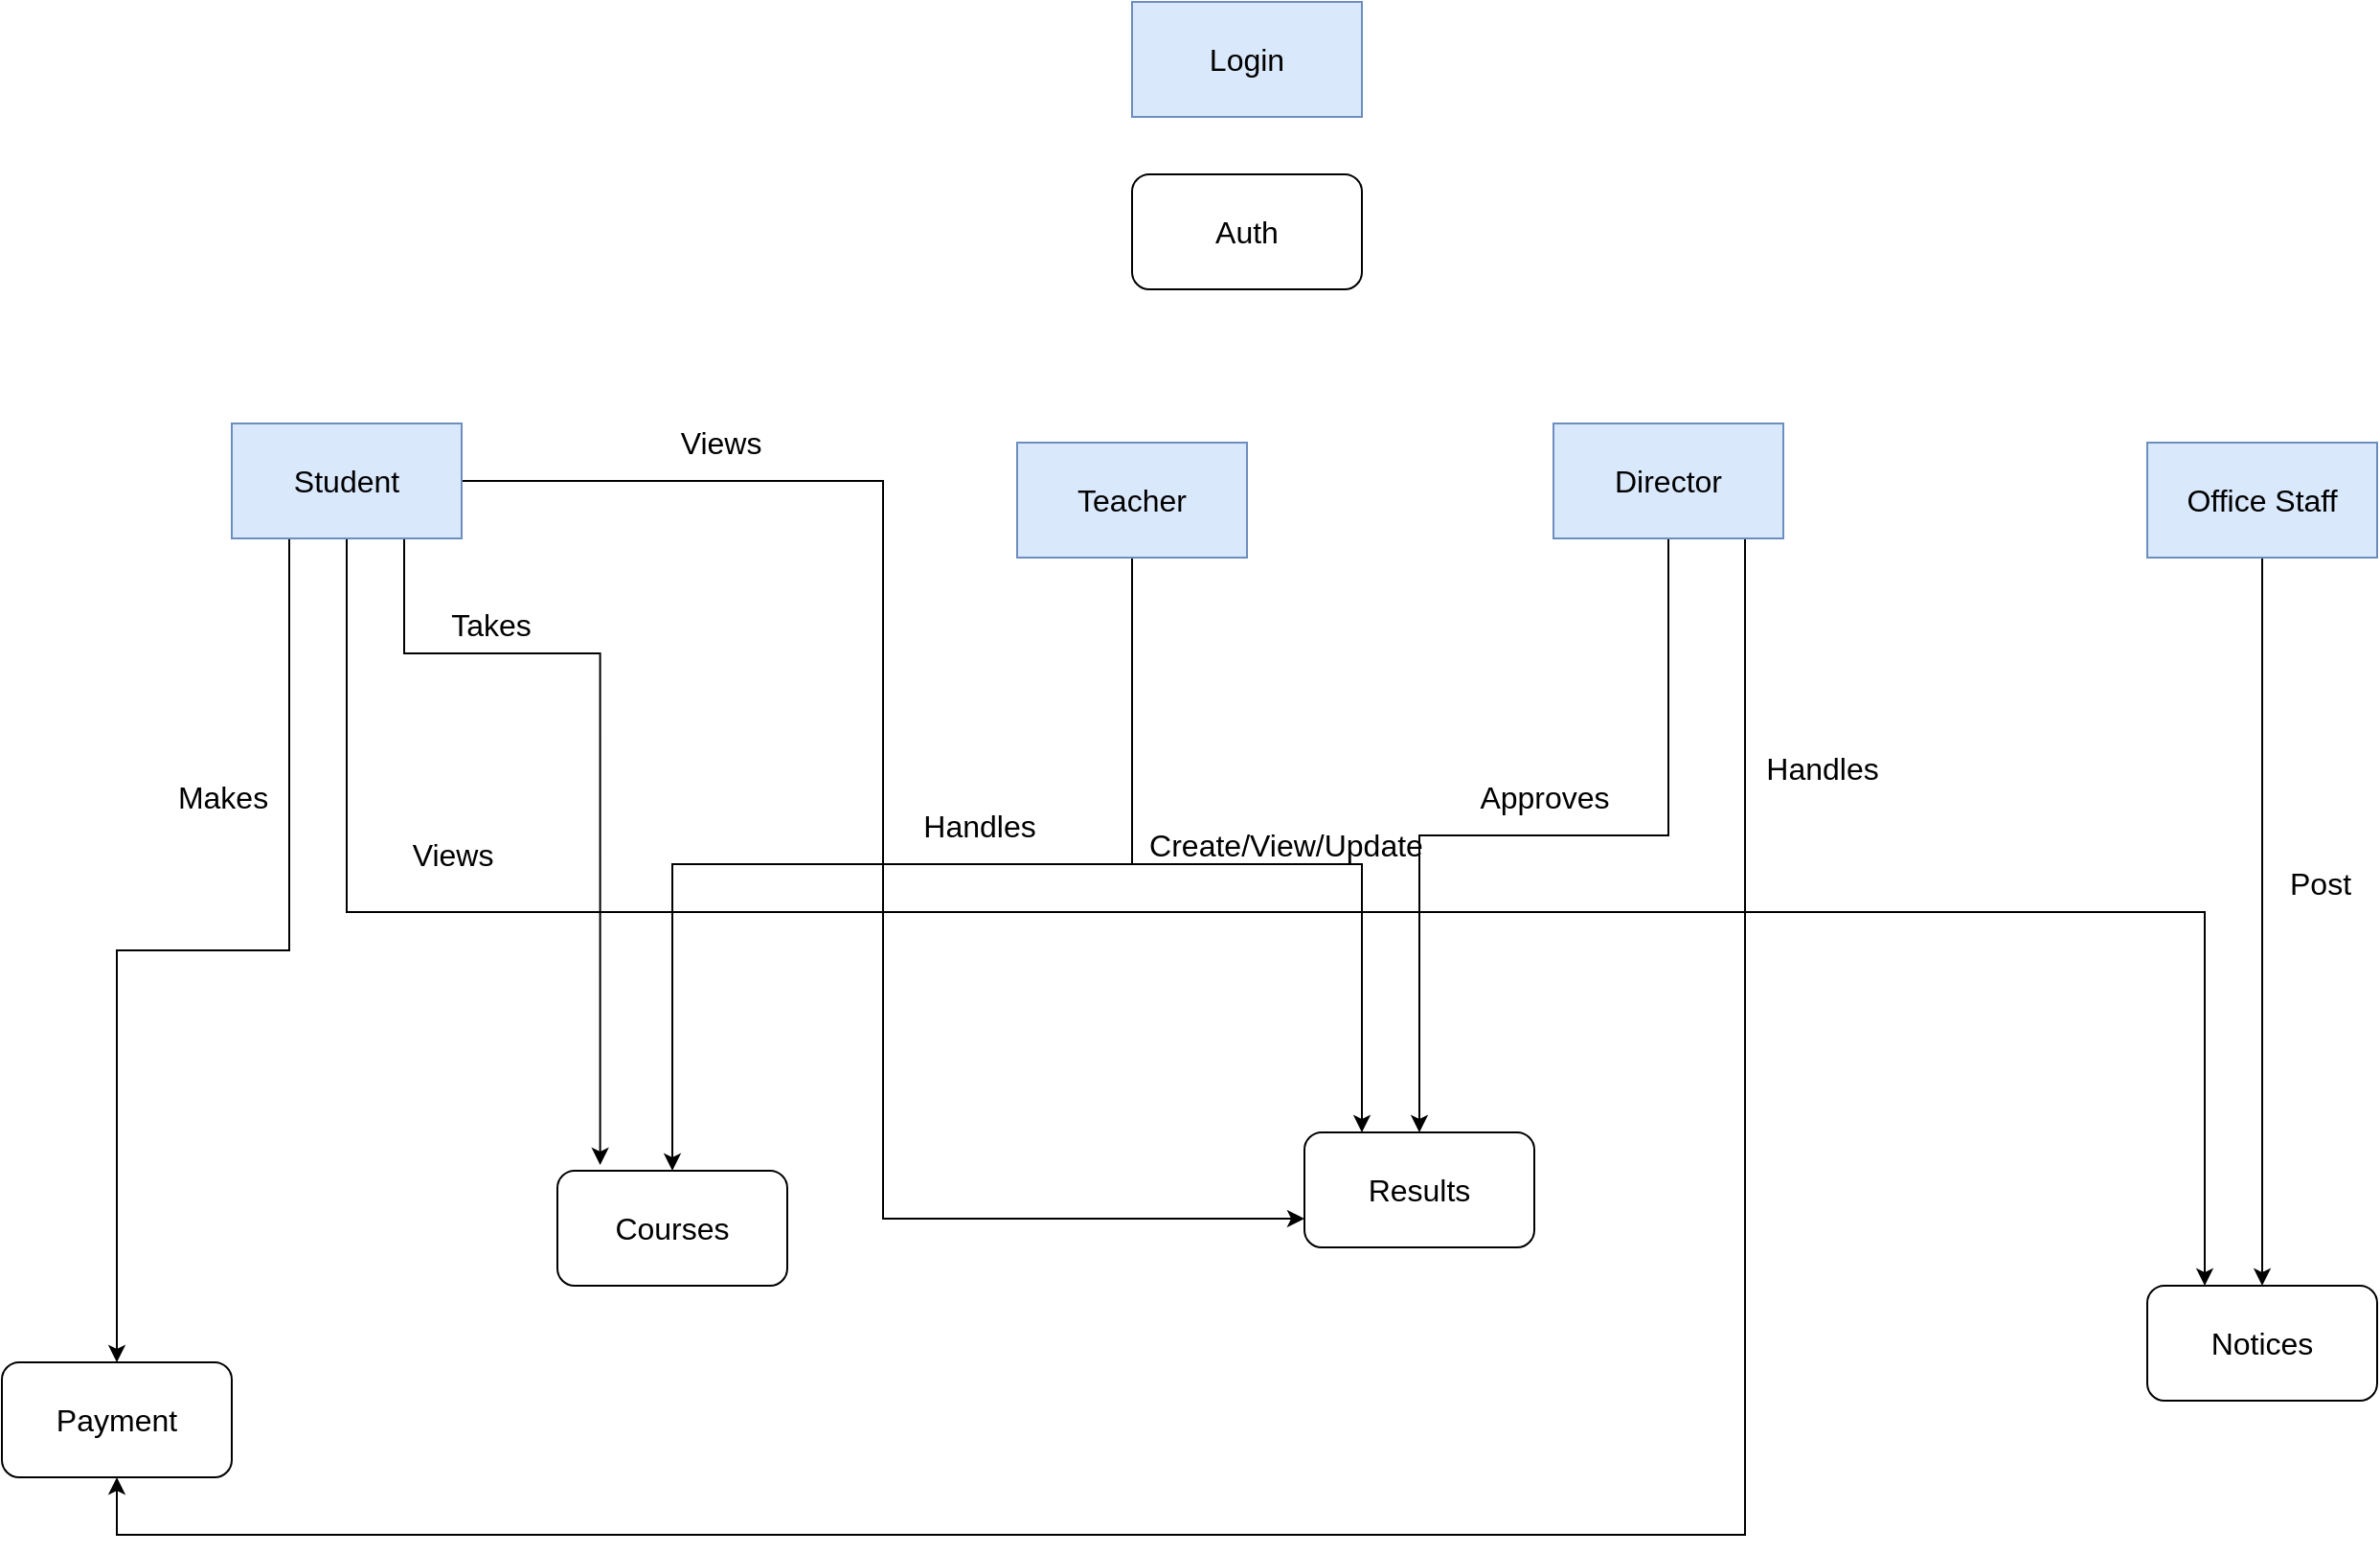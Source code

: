 <mxfile version="20.8.13" type="github">
  <diagram name="Page-1" id="5f0bae14-7c28-e335-631c-24af17079c00">
    <mxGraphModel dx="2567" dy="798" grid="1" gridSize="10" guides="1" tooltips="1" connect="1" arrows="1" fold="1" page="1" pageScale="1" pageWidth="1100" pageHeight="850" background="none" math="0" shadow="0">
      <root>
        <mxCell id="0" />
        <mxCell id="1" parent="0" />
        <mxCell id="IGgQg_8KnwVarghvvdzZ-7" value="Login" style="rounded=0;whiteSpace=wrap;html=1;fontSize=16;fillColor=#dae8fc;strokeColor=#6c8ebf;" vertex="1" parent="1">
          <mxGeometry x="360" y="10" width="120" height="60" as="geometry" />
        </mxCell>
        <mxCell id="IGgQg_8KnwVarghvvdzZ-30" style="edgeStyle=orthogonalEdgeStyle;rounded=0;orthogonalLoop=1;jettySize=auto;html=1;exitX=0.75;exitY=1;exitDx=0;exitDy=0;entryX=0.186;entryY=-0.05;entryDx=0;entryDy=0;entryPerimeter=0;fontSize=16;" edge="1" parent="1" source="IGgQg_8KnwVarghvvdzZ-8" target="IGgQg_8KnwVarghvvdzZ-13">
          <mxGeometry relative="1" as="geometry">
            <Array as="points">
              <mxPoint x="-20" y="350" />
              <mxPoint x="82" y="350" />
            </Array>
          </mxGeometry>
        </mxCell>
        <mxCell id="IGgQg_8KnwVarghvvdzZ-34" style="edgeStyle=orthogonalEdgeStyle;rounded=0;orthogonalLoop=1;jettySize=auto;html=1;exitX=0.25;exitY=1;exitDx=0;exitDy=0;fontSize=16;" edge="1" parent="1" source="IGgQg_8KnwVarghvvdzZ-8" target="IGgQg_8KnwVarghvvdzZ-15">
          <mxGeometry relative="1" as="geometry" />
        </mxCell>
        <mxCell id="IGgQg_8KnwVarghvvdzZ-36" style="edgeStyle=orthogonalEdgeStyle;rounded=0;orthogonalLoop=1;jettySize=auto;html=1;exitX=0.5;exitY=1;exitDx=0;exitDy=0;entryX=0.25;entryY=0;entryDx=0;entryDy=0;fontSize=16;" edge="1" parent="1" source="IGgQg_8KnwVarghvvdzZ-8" target="IGgQg_8KnwVarghvvdzZ-16">
          <mxGeometry relative="1" as="geometry" />
        </mxCell>
        <mxCell id="IGgQg_8KnwVarghvvdzZ-47" style="edgeStyle=orthogonalEdgeStyle;rounded=0;orthogonalLoop=1;jettySize=auto;html=1;exitX=1;exitY=0.5;exitDx=0;exitDy=0;entryX=0;entryY=0.75;entryDx=0;entryDy=0;fontSize=16;" edge="1" parent="1" source="IGgQg_8KnwVarghvvdzZ-8" target="IGgQg_8KnwVarghvvdzZ-14">
          <mxGeometry relative="1" as="geometry" />
        </mxCell>
        <mxCell id="IGgQg_8KnwVarghvvdzZ-8" value="Student" style="rounded=0;whiteSpace=wrap;html=1;fontSize=16;fillColor=#dae8fc;strokeColor=#6c8ebf;" vertex="1" parent="1">
          <mxGeometry x="-110" y="230" width="120" height="60" as="geometry" />
        </mxCell>
        <mxCell id="IGgQg_8KnwVarghvvdzZ-37" style="edgeStyle=orthogonalEdgeStyle;rounded=0;orthogonalLoop=1;jettySize=auto;html=1;exitX=0.5;exitY=1;exitDx=0;exitDy=0;fontSize=16;" edge="1" parent="1" source="IGgQg_8KnwVarghvvdzZ-9" target="IGgQg_8KnwVarghvvdzZ-13">
          <mxGeometry relative="1" as="geometry" />
        </mxCell>
        <mxCell id="IGgQg_8KnwVarghvvdzZ-49" style="edgeStyle=orthogonalEdgeStyle;rounded=0;orthogonalLoop=1;jettySize=auto;html=1;exitX=0.5;exitY=1;exitDx=0;exitDy=0;entryX=0.25;entryY=0;entryDx=0;entryDy=0;fontSize=16;" edge="1" parent="1" source="IGgQg_8KnwVarghvvdzZ-9" target="IGgQg_8KnwVarghvvdzZ-14">
          <mxGeometry relative="1" as="geometry">
            <Array as="points">
              <mxPoint x="360" y="460" />
              <mxPoint x="480" y="460" />
            </Array>
          </mxGeometry>
        </mxCell>
        <mxCell id="IGgQg_8KnwVarghvvdzZ-9" value="Teacher" style="rounded=0;whiteSpace=wrap;html=1;fontSize=16;fillColor=#dae8fc;strokeColor=#6c8ebf;" vertex="1" parent="1">
          <mxGeometry x="300" y="240" width="120" height="60" as="geometry" />
        </mxCell>
        <mxCell id="IGgQg_8KnwVarghvvdzZ-39" style="edgeStyle=orthogonalEdgeStyle;rounded=0;orthogonalLoop=1;jettySize=auto;html=1;exitX=0.5;exitY=1;exitDx=0;exitDy=0;entryX=0.5;entryY=0;entryDx=0;entryDy=0;fontSize=16;" edge="1" parent="1" source="IGgQg_8KnwVarghvvdzZ-10" target="IGgQg_8KnwVarghvvdzZ-14">
          <mxGeometry relative="1" as="geometry" />
        </mxCell>
        <mxCell id="IGgQg_8KnwVarghvvdzZ-44" style="edgeStyle=orthogonalEdgeStyle;rounded=0;orthogonalLoop=1;jettySize=auto;html=1;exitX=0.75;exitY=1;exitDx=0;exitDy=0;entryX=0.5;entryY=1;entryDx=0;entryDy=0;fontSize=16;" edge="1" parent="1" source="IGgQg_8KnwVarghvvdzZ-10" target="IGgQg_8KnwVarghvvdzZ-15">
          <mxGeometry relative="1" as="geometry">
            <Array as="points">
              <mxPoint x="680" y="810" />
              <mxPoint x="-170" y="810" />
            </Array>
          </mxGeometry>
        </mxCell>
        <mxCell id="IGgQg_8KnwVarghvvdzZ-10" value="Director" style="rounded=0;whiteSpace=wrap;html=1;fontSize=16;fillColor=#dae8fc;strokeColor=#6c8ebf;" vertex="1" parent="1">
          <mxGeometry x="580" y="230" width="120" height="60" as="geometry" />
        </mxCell>
        <mxCell id="IGgQg_8KnwVarghvvdzZ-11" value="Auth" style="rounded=1;whiteSpace=wrap;html=1;fontSize=16;" vertex="1" parent="1">
          <mxGeometry x="360" y="100" width="120" height="60" as="geometry" />
        </mxCell>
        <mxCell id="IGgQg_8KnwVarghvvdzZ-35" style="edgeStyle=orthogonalEdgeStyle;rounded=0;orthogonalLoop=1;jettySize=auto;html=1;exitX=0.5;exitY=1;exitDx=0;exitDy=0;entryX=0.5;entryY=0;entryDx=0;entryDy=0;fontSize=16;" edge="1" parent="1" source="IGgQg_8KnwVarghvvdzZ-12" target="IGgQg_8KnwVarghvvdzZ-16">
          <mxGeometry relative="1" as="geometry" />
        </mxCell>
        <mxCell id="IGgQg_8KnwVarghvvdzZ-12" value="Office Staff" style="rounded=0;whiteSpace=wrap;html=1;fontSize=16;fillColor=#dae8fc;strokeColor=#6c8ebf;" vertex="1" parent="1">
          <mxGeometry x="890" y="240" width="120" height="60" as="geometry" />
        </mxCell>
        <mxCell id="IGgQg_8KnwVarghvvdzZ-13" value="Courses" style="rounded=1;whiteSpace=wrap;html=1;fontSize=16;" vertex="1" parent="1">
          <mxGeometry x="60" y="620" width="120" height="60" as="geometry" />
        </mxCell>
        <mxCell id="IGgQg_8KnwVarghvvdzZ-14" value="Results" style="rounded=1;whiteSpace=wrap;html=1;fontSize=16;" vertex="1" parent="1">
          <mxGeometry x="450" y="600" width="120" height="60" as="geometry" />
        </mxCell>
        <mxCell id="IGgQg_8KnwVarghvvdzZ-15" value="Payment" style="rounded=1;whiteSpace=wrap;html=1;fontSize=16;" vertex="1" parent="1">
          <mxGeometry x="-230" y="720" width="120" height="60" as="geometry" />
        </mxCell>
        <mxCell id="IGgQg_8KnwVarghvvdzZ-16" value="Notices" style="rounded=1;whiteSpace=wrap;html=1;fontSize=16;" vertex="1" parent="1">
          <mxGeometry x="890" y="680" width="120" height="60" as="geometry" />
        </mxCell>
        <mxCell id="IGgQg_8KnwVarghvvdzZ-28" value="Views" style="text;html=1;align=center;verticalAlign=middle;resizable=0;points=[];autosize=1;strokeColor=none;fillColor=none;fontSize=16;" vertex="1" parent="1">
          <mxGeometry x="110" y="225" width="70" height="30" as="geometry" />
        </mxCell>
        <mxCell id="IGgQg_8KnwVarghvvdzZ-31" value="Takes" style="text;html=1;align=center;verticalAlign=middle;resizable=0;points=[];autosize=1;strokeColor=none;fillColor=none;fontSize=16;" vertex="1" parent="1">
          <mxGeometry x="-10" y="320" width="70" height="30" as="geometry" />
        </mxCell>
        <mxCell id="IGgQg_8KnwVarghvvdzZ-40" value="Approves" style="text;html=1;align=center;verticalAlign=middle;resizable=0;points=[];autosize=1;strokeColor=none;fillColor=none;fontSize=16;" vertex="1" parent="1">
          <mxGeometry x="530" y="410" width="90" height="30" as="geometry" />
        </mxCell>
        <mxCell id="IGgQg_8KnwVarghvvdzZ-41" value="Post" style="text;html=1;align=center;verticalAlign=middle;resizable=0;points=[];autosize=1;strokeColor=none;fillColor=none;fontSize=16;" vertex="1" parent="1">
          <mxGeometry x="950" y="455" width="60" height="30" as="geometry" />
        </mxCell>
        <mxCell id="IGgQg_8KnwVarghvvdzZ-42" value="Views" style="text;html=1;align=center;verticalAlign=middle;resizable=0;points=[];autosize=1;strokeColor=none;fillColor=none;fontSize=16;" vertex="1" parent="1">
          <mxGeometry x="-30" y="440" width="70" height="30" as="geometry" />
        </mxCell>
        <mxCell id="IGgQg_8KnwVarghvvdzZ-43" value="Makes" style="text;html=1;align=center;verticalAlign=middle;resizable=0;points=[];autosize=1;strokeColor=none;fillColor=none;fontSize=16;" vertex="1" parent="1">
          <mxGeometry x="-150" y="410" width="70" height="30" as="geometry" />
        </mxCell>
        <mxCell id="IGgQg_8KnwVarghvvdzZ-48" value="Handles" style="text;html=1;align=center;verticalAlign=middle;resizable=0;points=[];autosize=1;strokeColor=none;fillColor=none;fontSize=16;" vertex="1" parent="1">
          <mxGeometry x="680" y="395" width="80" height="30" as="geometry" />
        </mxCell>
        <mxCell id="IGgQg_8KnwVarghvvdzZ-50" value="Create/View/Update" style="text;html=1;align=center;verticalAlign=middle;resizable=0;points=[];autosize=1;strokeColor=none;fillColor=none;fontSize=16;" vertex="1" parent="1">
          <mxGeometry x="355" y="435" width="170" height="30" as="geometry" />
        </mxCell>
        <mxCell id="IGgQg_8KnwVarghvvdzZ-51" value="Handles" style="text;html=1;align=center;verticalAlign=middle;resizable=0;points=[];autosize=1;strokeColor=none;fillColor=none;fontSize=16;" vertex="1" parent="1">
          <mxGeometry x="240" y="425" width="80" height="30" as="geometry" />
        </mxCell>
      </root>
    </mxGraphModel>
  </diagram>
</mxfile>
